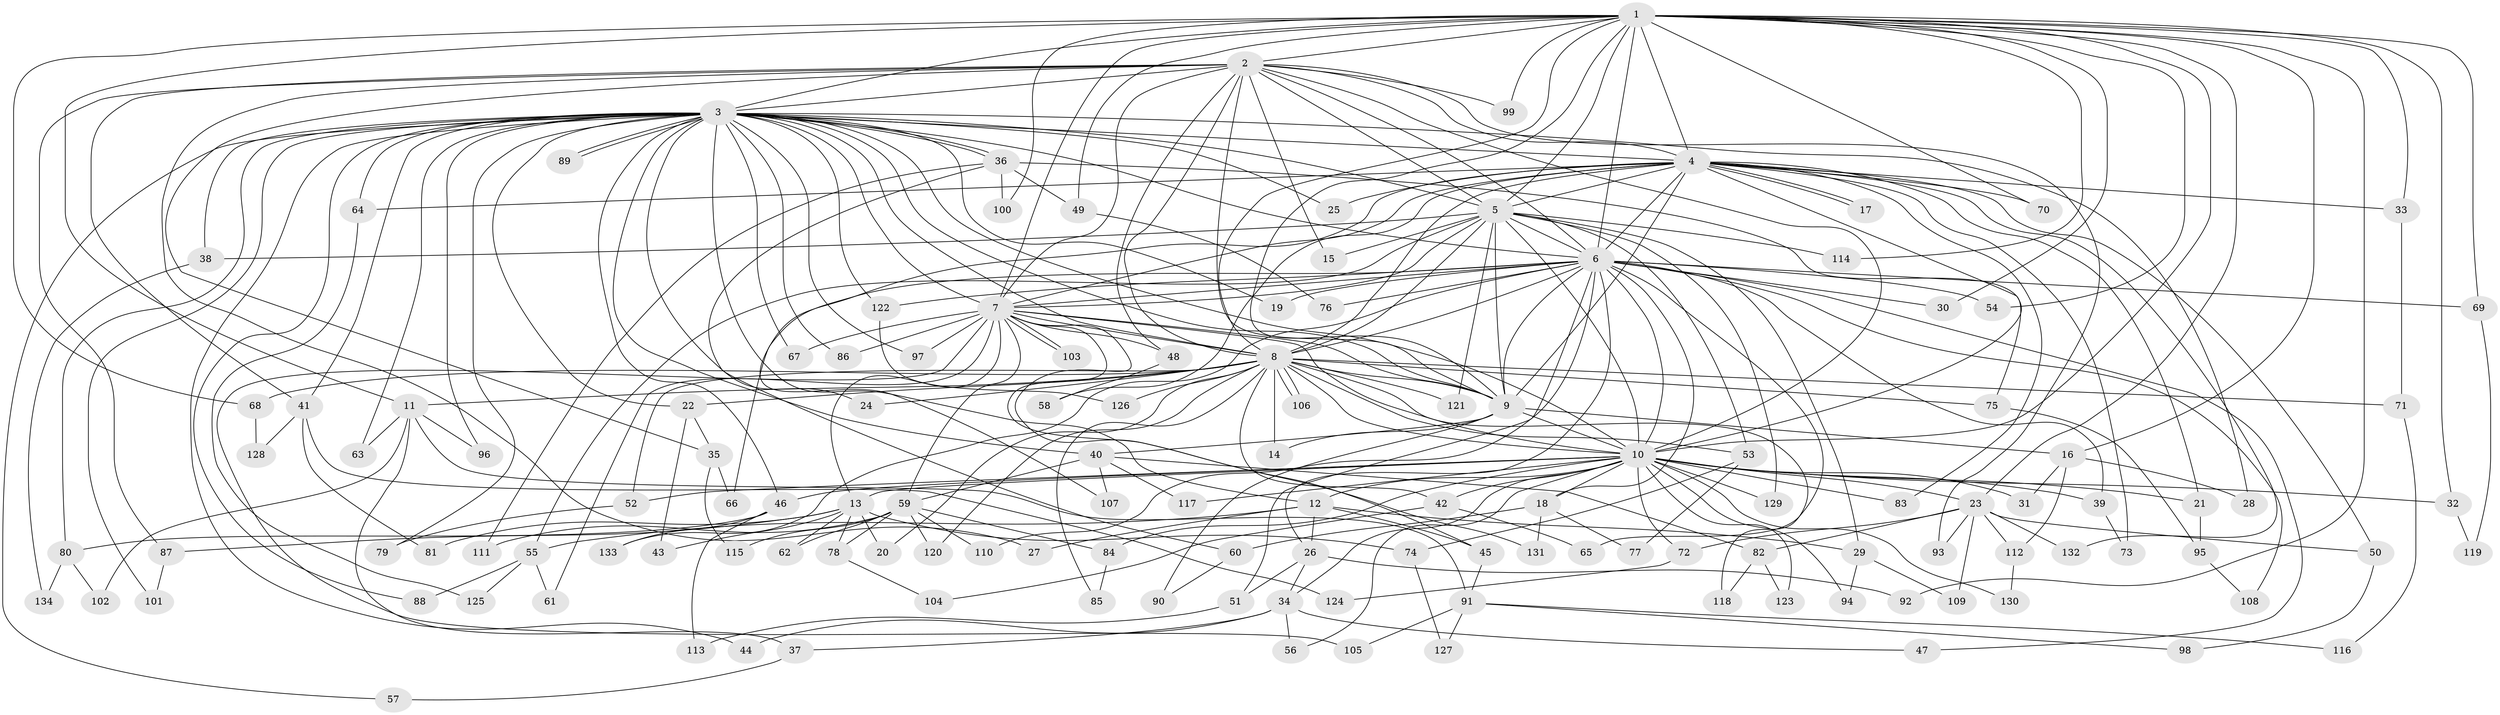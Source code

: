 // Generated by graph-tools (version 1.1) at 2025/43/03/09/25 04:43:32]
// undirected, 134 vertices, 293 edges
graph export_dot {
graph [start="1"]
  node [color=gray90,style=filled];
  1;
  2;
  3;
  4;
  5;
  6;
  7;
  8;
  9;
  10;
  11;
  12;
  13;
  14;
  15;
  16;
  17;
  18;
  19;
  20;
  21;
  22;
  23;
  24;
  25;
  26;
  27;
  28;
  29;
  30;
  31;
  32;
  33;
  34;
  35;
  36;
  37;
  38;
  39;
  40;
  41;
  42;
  43;
  44;
  45;
  46;
  47;
  48;
  49;
  50;
  51;
  52;
  53;
  54;
  55;
  56;
  57;
  58;
  59;
  60;
  61;
  62;
  63;
  64;
  65;
  66;
  67;
  68;
  69;
  70;
  71;
  72;
  73;
  74;
  75;
  76;
  77;
  78;
  79;
  80;
  81;
  82;
  83;
  84;
  85;
  86;
  87;
  88;
  89;
  90;
  91;
  92;
  93;
  94;
  95;
  96;
  97;
  98;
  99;
  100;
  101;
  102;
  103;
  104;
  105;
  106;
  107;
  108;
  109;
  110;
  111;
  112;
  113;
  114;
  115;
  116;
  117;
  118;
  119;
  120;
  121;
  122;
  123;
  124;
  125;
  126;
  127;
  128;
  129;
  130;
  131;
  132;
  133;
  134;
  1 -- 2;
  1 -- 3;
  1 -- 4;
  1 -- 5;
  1 -- 6;
  1 -- 7;
  1 -- 8;
  1 -- 9;
  1 -- 10;
  1 -- 11;
  1 -- 16;
  1 -- 23;
  1 -- 30;
  1 -- 32;
  1 -- 33;
  1 -- 49;
  1 -- 54;
  1 -- 68;
  1 -- 69;
  1 -- 70;
  1 -- 92;
  1 -- 99;
  1 -- 100;
  1 -- 114;
  2 -- 3;
  2 -- 4;
  2 -- 5;
  2 -- 6;
  2 -- 7;
  2 -- 8;
  2 -- 9;
  2 -- 10;
  2 -- 15;
  2 -- 27;
  2 -- 35;
  2 -- 41;
  2 -- 48;
  2 -- 87;
  2 -- 93;
  2 -- 99;
  3 -- 4;
  3 -- 5;
  3 -- 6;
  3 -- 7;
  3 -- 8;
  3 -- 9;
  3 -- 10;
  3 -- 12;
  3 -- 19;
  3 -- 22;
  3 -- 24;
  3 -- 25;
  3 -- 28;
  3 -- 36;
  3 -- 36;
  3 -- 38;
  3 -- 40;
  3 -- 41;
  3 -- 44;
  3 -- 46;
  3 -- 57;
  3 -- 63;
  3 -- 64;
  3 -- 67;
  3 -- 79;
  3 -- 80;
  3 -- 86;
  3 -- 88;
  3 -- 89;
  3 -- 89;
  3 -- 96;
  3 -- 97;
  3 -- 101;
  3 -- 122;
  4 -- 5;
  4 -- 6;
  4 -- 7;
  4 -- 8;
  4 -- 9;
  4 -- 10;
  4 -- 17;
  4 -- 17;
  4 -- 21;
  4 -- 25;
  4 -- 33;
  4 -- 50;
  4 -- 58;
  4 -- 64;
  4 -- 70;
  4 -- 73;
  4 -- 83;
  4 -- 107;
  4 -- 132;
  5 -- 6;
  5 -- 7;
  5 -- 8;
  5 -- 9;
  5 -- 10;
  5 -- 15;
  5 -- 29;
  5 -- 38;
  5 -- 53;
  5 -- 55;
  5 -- 114;
  5 -- 121;
  5 -- 129;
  6 -- 7;
  6 -- 8;
  6 -- 9;
  6 -- 10;
  6 -- 18;
  6 -- 19;
  6 -- 26;
  6 -- 30;
  6 -- 39;
  6 -- 47;
  6 -- 51;
  6 -- 54;
  6 -- 65;
  6 -- 66;
  6 -- 69;
  6 -- 76;
  6 -- 108;
  6 -- 110;
  6 -- 122;
  6 -- 133;
  7 -- 8;
  7 -- 9;
  7 -- 10;
  7 -- 13;
  7 -- 45;
  7 -- 48;
  7 -- 59;
  7 -- 61;
  7 -- 67;
  7 -- 86;
  7 -- 97;
  7 -- 103;
  7 -- 103;
  7 -- 105;
  7 -- 131;
  8 -- 9;
  8 -- 10;
  8 -- 11;
  8 -- 14;
  8 -- 20;
  8 -- 22;
  8 -- 24;
  8 -- 42;
  8 -- 52;
  8 -- 53;
  8 -- 68;
  8 -- 71;
  8 -- 75;
  8 -- 85;
  8 -- 106;
  8 -- 106;
  8 -- 118;
  8 -- 120;
  8 -- 121;
  8 -- 126;
  9 -- 10;
  9 -- 14;
  9 -- 16;
  9 -- 40;
  9 -- 90;
  10 -- 12;
  10 -- 13;
  10 -- 18;
  10 -- 21;
  10 -- 23;
  10 -- 31;
  10 -- 32;
  10 -- 34;
  10 -- 39;
  10 -- 42;
  10 -- 46;
  10 -- 52;
  10 -- 56;
  10 -- 72;
  10 -- 83;
  10 -- 84;
  10 -- 94;
  10 -- 117;
  10 -- 123;
  10 -- 129;
  10 -- 130;
  11 -- 37;
  11 -- 63;
  11 -- 91;
  11 -- 96;
  11 -- 102;
  12 -- 26;
  12 -- 27;
  12 -- 29;
  12 -- 45;
  12 -- 55;
  13 -- 20;
  13 -- 43;
  13 -- 62;
  13 -- 74;
  13 -- 78;
  13 -- 81;
  13 -- 87;
  16 -- 28;
  16 -- 31;
  16 -- 112;
  18 -- 60;
  18 -- 77;
  18 -- 131;
  21 -- 95;
  22 -- 35;
  22 -- 43;
  23 -- 50;
  23 -- 72;
  23 -- 82;
  23 -- 93;
  23 -- 109;
  23 -- 112;
  23 -- 132;
  26 -- 34;
  26 -- 51;
  26 -- 92;
  29 -- 94;
  29 -- 109;
  32 -- 119;
  33 -- 71;
  34 -- 37;
  34 -- 44;
  34 -- 47;
  34 -- 56;
  35 -- 66;
  35 -- 115;
  36 -- 49;
  36 -- 60;
  36 -- 75;
  36 -- 100;
  36 -- 111;
  37 -- 57;
  38 -- 134;
  39 -- 73;
  40 -- 59;
  40 -- 82;
  40 -- 107;
  40 -- 117;
  41 -- 81;
  41 -- 124;
  41 -- 128;
  42 -- 65;
  42 -- 104;
  45 -- 91;
  46 -- 80;
  46 -- 113;
  46 -- 133;
  48 -- 58;
  49 -- 76;
  50 -- 98;
  51 -- 113;
  52 -- 79;
  53 -- 74;
  53 -- 77;
  55 -- 61;
  55 -- 88;
  55 -- 125;
  59 -- 62;
  59 -- 78;
  59 -- 84;
  59 -- 110;
  59 -- 111;
  59 -- 115;
  59 -- 120;
  60 -- 90;
  64 -- 125;
  68 -- 128;
  69 -- 119;
  71 -- 116;
  72 -- 124;
  74 -- 127;
  75 -- 95;
  78 -- 104;
  80 -- 102;
  80 -- 134;
  82 -- 118;
  82 -- 123;
  84 -- 85;
  87 -- 101;
  91 -- 98;
  91 -- 105;
  91 -- 116;
  91 -- 127;
  95 -- 108;
  112 -- 130;
  122 -- 126;
}
